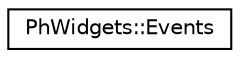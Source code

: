 digraph "Graphical Class Hierarchy"
{
  edge [fontname="Helvetica",fontsize="10",labelfontname="Helvetica",labelfontsize="10"];
  node [fontname="Helvetica",fontsize="10",shape=record];
  rankdir="LR";
  Node0 [label="PhWidgets::Events",height=0.2,width=0.4,color="black", fillcolor="white", style="filled",URL="$struct_ph_widgets_1_1_events.html"];
}
